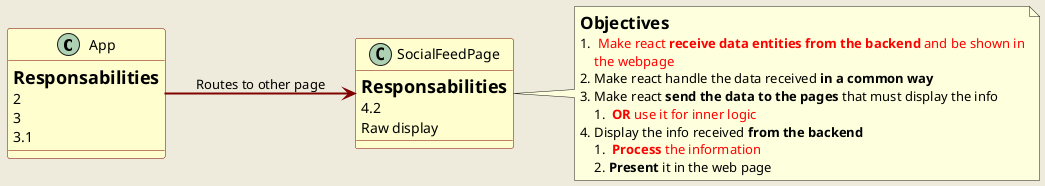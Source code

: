 @startuml
skinparam MaxMessageSize 300
skinparam WrapWidth 300
'skinparam componentStyle uml1
'skinparam linetype polyline
'skinparam linetype ortho
skinparam Nodesep 45
'skinparam Ranksep 45
'top to bottom direction
left to right direction
skinparam wrapWidth 450
Skinparam backgroundColor #EEEBDC
skinparam class {
ArrowColor Maroon
BorderColor Maroon
BackgroundColor  #fefece
ArrowThickness 2
}


class App {
    =Responsabilities
    2
    3
    3.1
}

class SocialFeedPage {
    =Responsabilities
    4.2
    Raw display
}

note right
=Objectives
# <color:Red> Make react **receive data entities from the backend** and be shown in the webpage
# Make react handle the data received **in a common way**
# Make react **send the data to the pages** that must display the info
## <color:Red> **OR** use it for inner logic
# Display the info received **from the backend**
## <color:Red> **Process** the information
## **Present** it in the web page
end note



'//===========================  Relationships
App --> SocialFeedPage : Routes to other page













@enduml








/'
Objetivonnuu
Dar seguimiento y monitoreoccdndas
fubakese radyacion
ed cintinua cin serrvicios
calidad
docencia'
continuo 

traabjos finales
docencia

3 tipos de poblacion
    Egresados pero no graduados
    Graduados
    Docentes
Multiusuario
Hay proveedores que dan la infromacion, los cuales NO SON USUARIOS
Mientras que los que consultan esta informacion SI son usuarios
'/